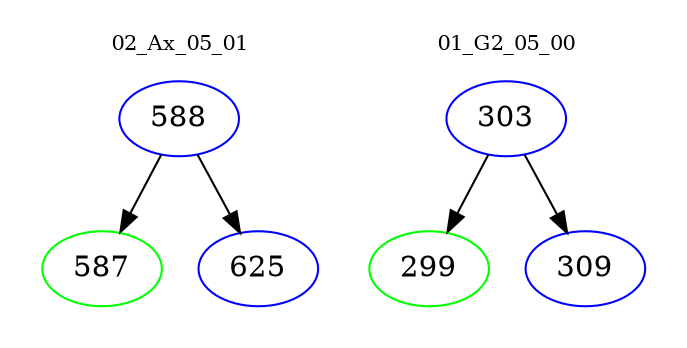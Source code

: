 digraph{
subgraph cluster_0 {
color = white
label = "02_Ax_05_01";
fontsize=10;
T0_588 [label="588", color="blue"]
T0_588 -> T0_587 [color="black"]
T0_587 [label="587", color="green"]
T0_588 -> T0_625 [color="black"]
T0_625 [label="625", color="blue"]
}
subgraph cluster_1 {
color = white
label = "01_G2_05_00";
fontsize=10;
T1_303 [label="303", color="blue"]
T1_303 -> T1_299 [color="black"]
T1_299 [label="299", color="green"]
T1_303 -> T1_309 [color="black"]
T1_309 [label="309", color="blue"]
}
}
